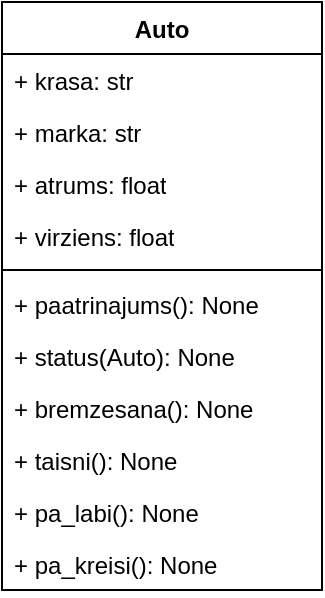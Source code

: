 <mxfile version="22.1.17" type="device">
  <diagram name="Lapa-1" id="SU0vywEKsm4yF-nKQRl8">
    <mxGraphModel dx="1434" dy="728" grid="1" gridSize="10" guides="1" tooltips="1" connect="1" arrows="1" fold="1" page="1" pageScale="1" pageWidth="827" pageHeight="1169" math="0" shadow="0">
      <root>
        <mxCell id="0" />
        <mxCell id="1" parent="0" />
        <mxCell id="2TtpnbW6t0hu1aqt2gW7-1" value="Auto" style="swimlane;fontStyle=1;align=center;verticalAlign=top;childLayout=stackLayout;horizontal=1;startSize=26;horizontalStack=0;resizeParent=1;resizeParentMax=0;resizeLast=0;collapsible=1;marginBottom=0;whiteSpace=wrap;html=1;" vertex="1" parent="1">
          <mxGeometry x="10" y="10" width="160" height="294" as="geometry" />
        </mxCell>
        <mxCell id="2TtpnbW6t0hu1aqt2gW7-2" value="+ krasa: str" style="text;strokeColor=none;fillColor=none;align=left;verticalAlign=top;spacingLeft=4;spacingRight=4;overflow=hidden;rotatable=0;points=[[0,0.5],[1,0.5]];portConstraint=eastwest;whiteSpace=wrap;html=1;" vertex="1" parent="2TtpnbW6t0hu1aqt2gW7-1">
          <mxGeometry y="26" width="160" height="26" as="geometry" />
        </mxCell>
        <mxCell id="2TtpnbW6t0hu1aqt2gW7-5" value="+ marka: str" style="text;strokeColor=none;fillColor=none;align=left;verticalAlign=top;spacingLeft=4;spacingRight=4;overflow=hidden;rotatable=0;points=[[0,0.5],[1,0.5]];portConstraint=eastwest;whiteSpace=wrap;html=1;" vertex="1" parent="2TtpnbW6t0hu1aqt2gW7-1">
          <mxGeometry y="52" width="160" height="26" as="geometry" />
        </mxCell>
        <mxCell id="2TtpnbW6t0hu1aqt2gW7-6" value="+ atrums: float" style="text;strokeColor=none;fillColor=none;align=left;verticalAlign=top;spacingLeft=4;spacingRight=4;overflow=hidden;rotatable=0;points=[[0,0.5],[1,0.5]];portConstraint=eastwest;whiteSpace=wrap;html=1;" vertex="1" parent="2TtpnbW6t0hu1aqt2gW7-1">
          <mxGeometry y="78" width="160" height="26" as="geometry" />
        </mxCell>
        <mxCell id="2TtpnbW6t0hu1aqt2gW7-7" value="+ virziens: float" style="text;strokeColor=none;fillColor=none;align=left;verticalAlign=top;spacingLeft=4;spacingRight=4;overflow=hidden;rotatable=0;points=[[0,0.5],[1,0.5]];portConstraint=eastwest;whiteSpace=wrap;html=1;" vertex="1" parent="2TtpnbW6t0hu1aqt2gW7-1">
          <mxGeometry y="104" width="160" height="26" as="geometry" />
        </mxCell>
        <mxCell id="2TtpnbW6t0hu1aqt2gW7-3" value="" style="line;strokeWidth=1;fillColor=none;align=left;verticalAlign=middle;spacingTop=-1;spacingLeft=3;spacingRight=3;rotatable=0;labelPosition=right;points=[];portConstraint=eastwest;strokeColor=inherit;" vertex="1" parent="2TtpnbW6t0hu1aqt2gW7-1">
          <mxGeometry y="130" width="160" height="8" as="geometry" />
        </mxCell>
        <mxCell id="2TtpnbW6t0hu1aqt2gW7-4" value="+ paatrinajums(): None" style="text;strokeColor=none;fillColor=none;align=left;verticalAlign=top;spacingLeft=4;spacingRight=4;overflow=hidden;rotatable=0;points=[[0,0.5],[1,0.5]];portConstraint=eastwest;whiteSpace=wrap;html=1;" vertex="1" parent="2TtpnbW6t0hu1aqt2gW7-1">
          <mxGeometry y="138" width="160" height="26" as="geometry" />
        </mxCell>
        <mxCell id="2TtpnbW6t0hu1aqt2gW7-8" value="+ status(Auto): None" style="text;strokeColor=none;fillColor=none;align=left;verticalAlign=top;spacingLeft=4;spacingRight=4;overflow=hidden;rotatable=0;points=[[0,0.5],[1,0.5]];portConstraint=eastwest;whiteSpace=wrap;html=1;" vertex="1" parent="2TtpnbW6t0hu1aqt2gW7-1">
          <mxGeometry y="164" width="160" height="26" as="geometry" />
        </mxCell>
        <mxCell id="2TtpnbW6t0hu1aqt2gW7-9" value="+ bremzesana(): None" style="text;strokeColor=none;fillColor=none;align=left;verticalAlign=top;spacingLeft=4;spacingRight=4;overflow=hidden;rotatable=0;points=[[0,0.5],[1,0.5]];portConstraint=eastwest;whiteSpace=wrap;html=1;" vertex="1" parent="2TtpnbW6t0hu1aqt2gW7-1">
          <mxGeometry y="190" width="160" height="26" as="geometry" />
        </mxCell>
        <mxCell id="2TtpnbW6t0hu1aqt2gW7-10" value="+ taisni(): None" style="text;strokeColor=none;fillColor=none;align=left;verticalAlign=top;spacingLeft=4;spacingRight=4;overflow=hidden;rotatable=0;points=[[0,0.5],[1,0.5]];portConstraint=eastwest;whiteSpace=wrap;html=1;" vertex="1" parent="2TtpnbW6t0hu1aqt2gW7-1">
          <mxGeometry y="216" width="160" height="26" as="geometry" />
        </mxCell>
        <mxCell id="2TtpnbW6t0hu1aqt2gW7-11" value="+ pa_labi(): None" style="text;strokeColor=none;fillColor=none;align=left;verticalAlign=top;spacingLeft=4;spacingRight=4;overflow=hidden;rotatable=0;points=[[0,0.5],[1,0.5]];portConstraint=eastwest;whiteSpace=wrap;html=1;" vertex="1" parent="2TtpnbW6t0hu1aqt2gW7-1">
          <mxGeometry y="242" width="160" height="26" as="geometry" />
        </mxCell>
        <mxCell id="2TtpnbW6t0hu1aqt2gW7-12" value="+ pa_kreisi(): None" style="text;strokeColor=none;fillColor=none;align=left;verticalAlign=top;spacingLeft=4;spacingRight=4;overflow=hidden;rotatable=0;points=[[0,0.5],[1,0.5]];portConstraint=eastwest;whiteSpace=wrap;html=1;" vertex="1" parent="2TtpnbW6t0hu1aqt2gW7-1">
          <mxGeometry y="268" width="160" height="26" as="geometry" />
        </mxCell>
      </root>
    </mxGraphModel>
  </diagram>
</mxfile>

